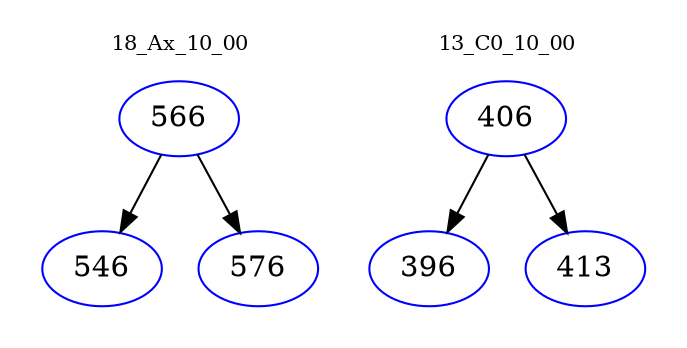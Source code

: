 digraph{
subgraph cluster_0 {
color = white
label = "18_Ax_10_00";
fontsize=10;
T0_566 [label="566", color="blue"]
T0_566 -> T0_546 [color="black"]
T0_546 [label="546", color="blue"]
T0_566 -> T0_576 [color="black"]
T0_576 [label="576", color="blue"]
}
subgraph cluster_1 {
color = white
label = "13_C0_10_00";
fontsize=10;
T1_406 [label="406", color="blue"]
T1_406 -> T1_396 [color="black"]
T1_396 [label="396", color="blue"]
T1_406 -> T1_413 [color="black"]
T1_413 [label="413", color="blue"]
}
}
